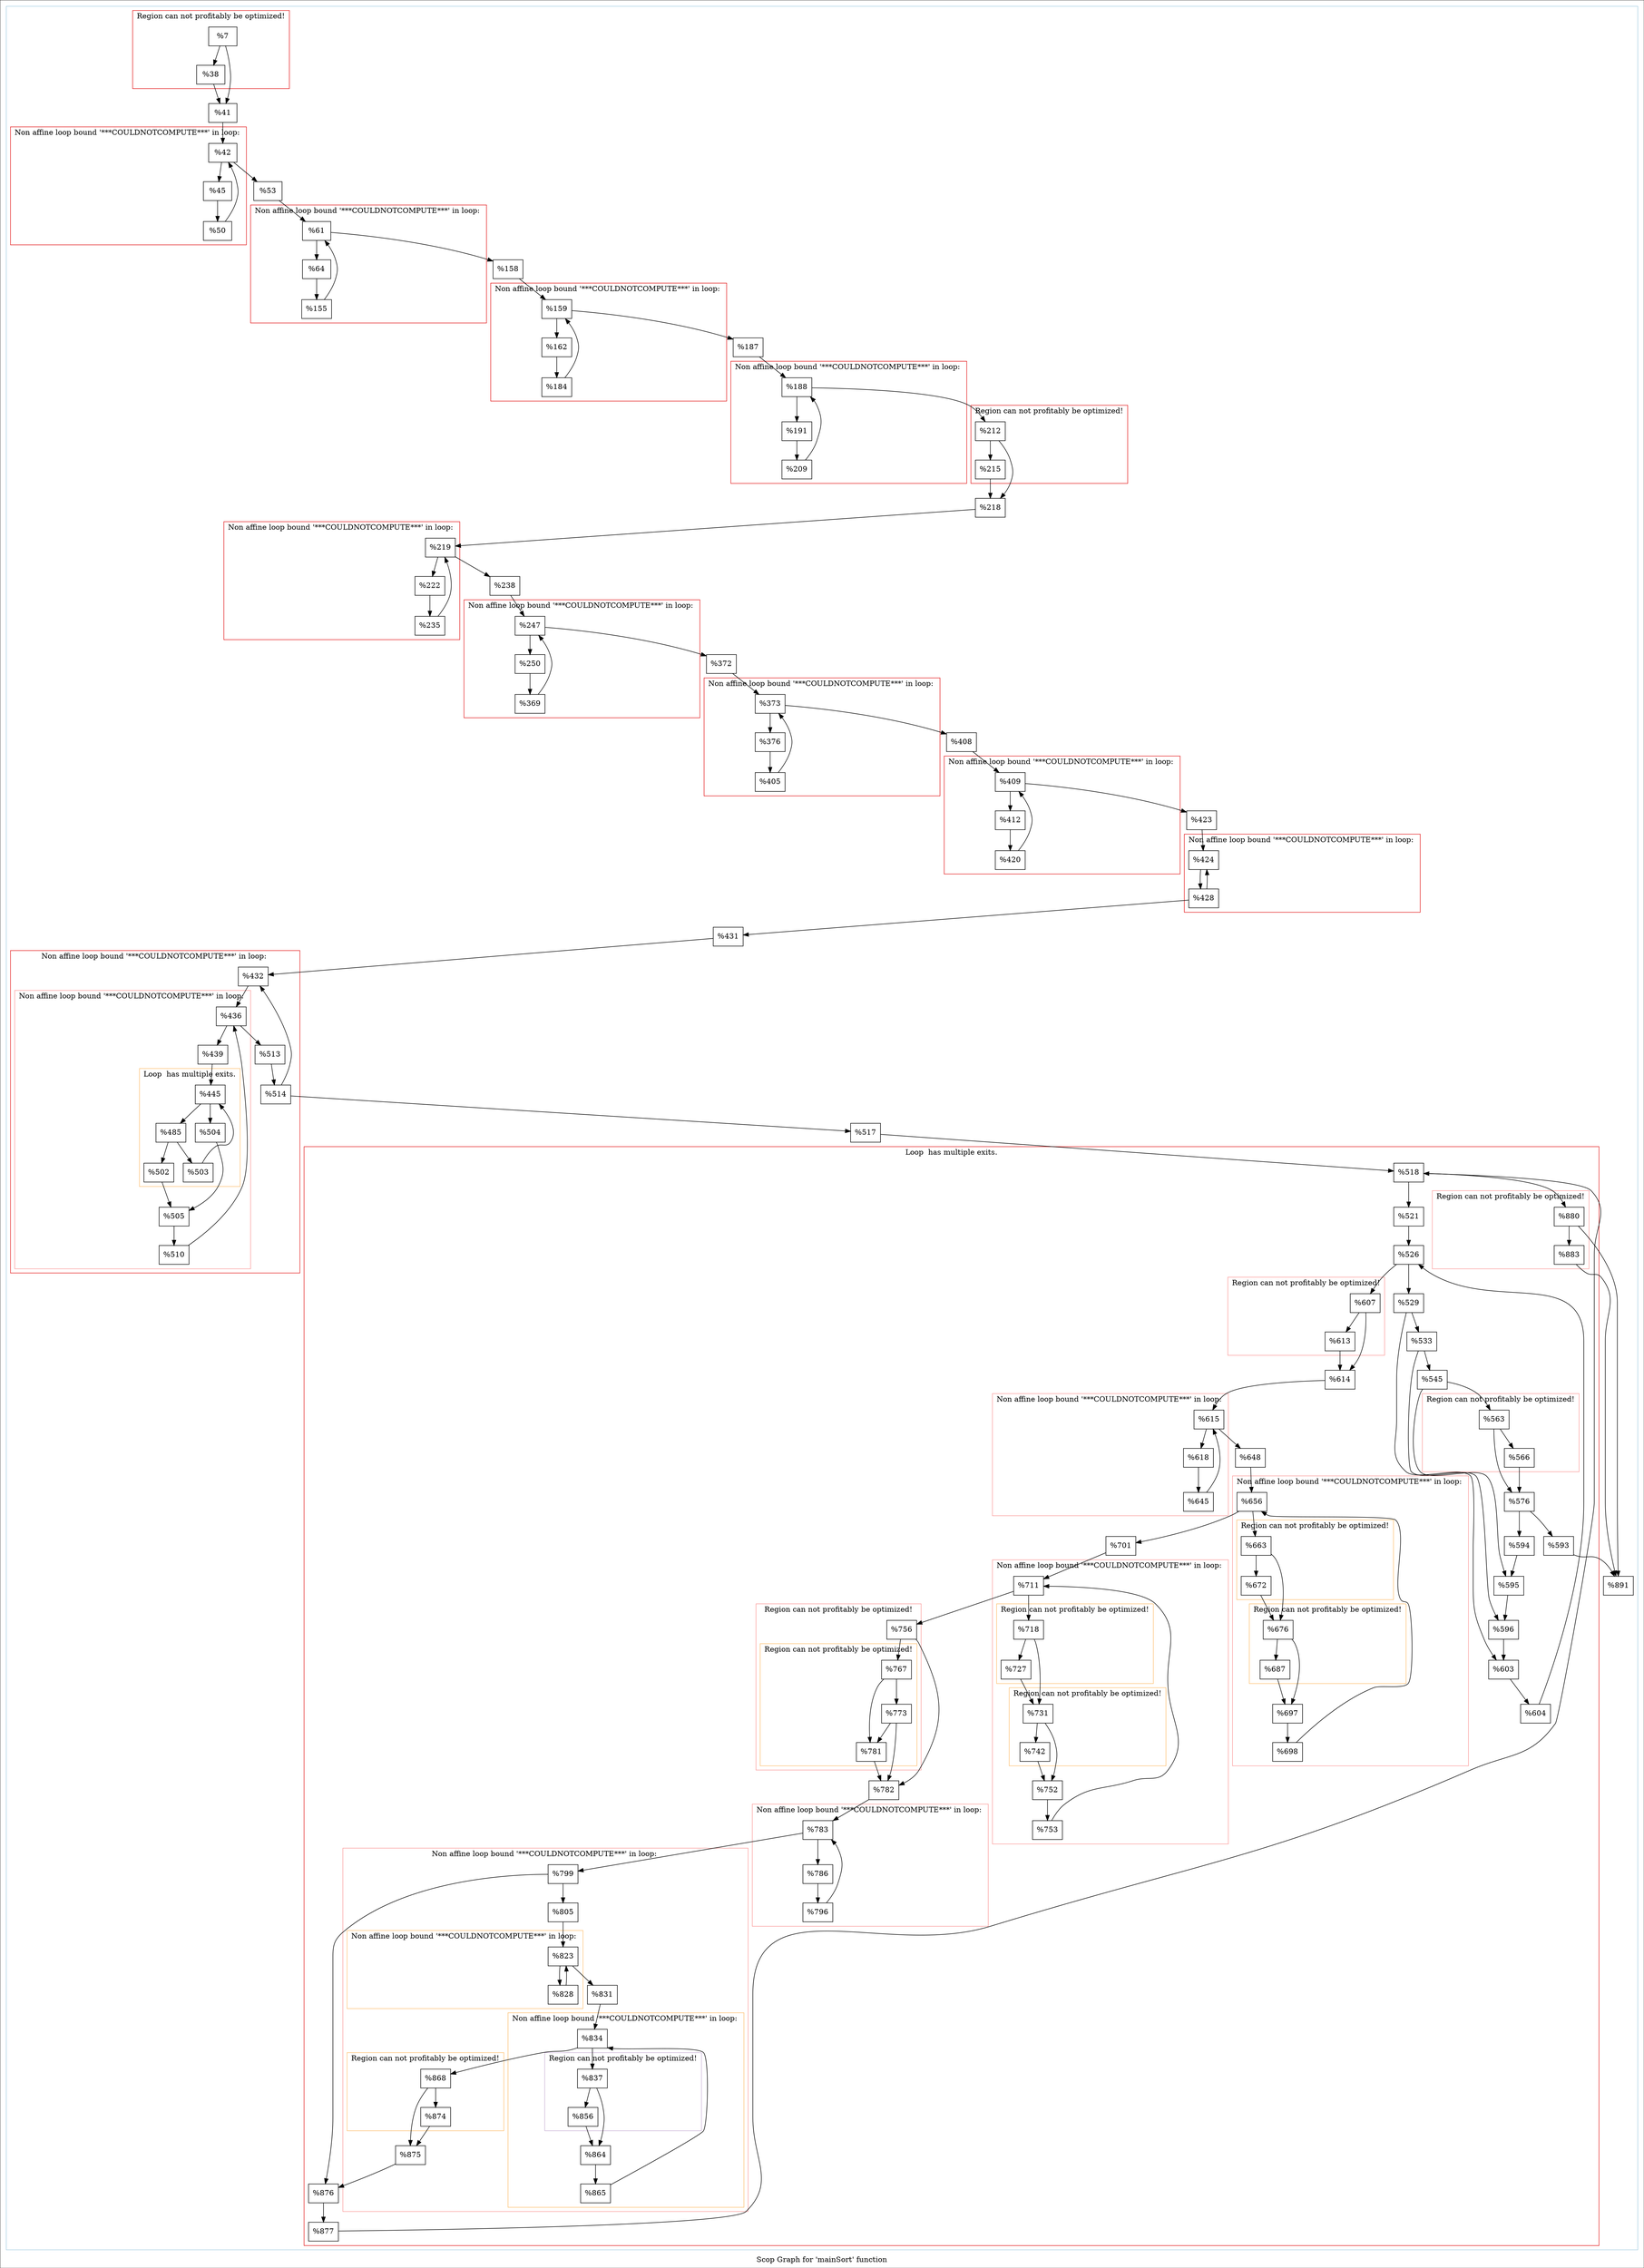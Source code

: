 digraph "Scop Graph for 'mainSort' function" {
	label="Scop Graph for 'mainSort' function";

	Node0x1845fc0 [shape=record,label="{%7}"];
	Node0x1845fc0 -> Node0x1900960;
	Node0x1845fc0 -> Node0x18356d0;
	Node0x1900960 [shape=record,label="{%38}"];
	Node0x1900960 -> Node0x18356d0;
	Node0x18356d0 [shape=record,label="{%41}"];
	Node0x18356d0 -> Node0x18d71b0;
	Node0x18d71b0 [shape=record,label="{%42}"];
	Node0x18d71b0 -> Node0x178efb0;
	Node0x18d71b0 -> Node0x18d1460;
	Node0x178efb0 [shape=record,label="{%45}"];
	Node0x178efb0 -> Node0x183dcd0;
	Node0x183dcd0 [shape=record,label="{%50}"];
	Node0x183dcd0 -> Node0x18d71b0[constraint=false];
	Node0x18d1460 [shape=record,label="{%53}"];
	Node0x18d1460 -> Node0x169c760;
	Node0x169c760 [shape=record,label="{%61}"];
	Node0x169c760 -> Node0x16967d0;
	Node0x169c760 -> Node0x182e140;
	Node0x16967d0 [shape=record,label="{%64}"];
	Node0x16967d0 -> Node0x18d71d0;
	Node0x18d71d0 [shape=record,label="{%155}"];
	Node0x18d71d0 -> Node0x169c760[constraint=false];
	Node0x182e140 [shape=record,label="{%158}"];
	Node0x182e140 -> Node0x1683000;
	Node0x1683000 [shape=record,label="{%159}"];
	Node0x1683000 -> Node0x1683020;
	Node0x1683000 -> Node0x17dfb60;
	Node0x1683020 [shape=record,label="{%162}"];
	Node0x1683020 -> Node0x17dfb80;
	Node0x17dfb80 [shape=record,label="{%184}"];
	Node0x17dfb80 -> Node0x1683000[constraint=false];
	Node0x17dfb60 [shape=record,label="{%187}"];
	Node0x17dfb60 -> Node0x183c8c0;
	Node0x183c8c0 [shape=record,label="{%188}"];
	Node0x183c8c0 -> Node0x183c8e0;
	Node0x183c8c0 -> Node0x18ed390;
	Node0x183c8e0 [shape=record,label="{%191}"];
	Node0x183c8e0 -> Node0x18ed3b0;
	Node0x18ed3b0 [shape=record,label="{%209}"];
	Node0x18ed3b0 -> Node0x183c8c0[constraint=false];
	Node0x18ed390 [shape=record,label="{%212}"];
	Node0x18ed390 -> Node0x189d9f0;
	Node0x18ed390 -> Node0x189da10;
	Node0x189d9f0 [shape=record,label="{%215}"];
	Node0x189d9f0 -> Node0x189da10;
	Node0x189da10 [shape=record,label="{%218}"];
	Node0x189da10 -> Node0x18bfa10;
	Node0x18bfa10 [shape=record,label="{%219}"];
	Node0x18bfa10 -> Node0x18bfa30;
	Node0x18bfa10 -> Node0x178fad0;
	Node0x18bfa30 [shape=record,label="{%222}"];
	Node0x18bfa30 -> Node0x178faf0;
	Node0x178faf0 [shape=record,label="{%235}"];
	Node0x178faf0 -> Node0x18bfa10[constraint=false];
	Node0x178fad0 [shape=record,label="{%238}"];
	Node0x178fad0 -> Node0x178a620;
	Node0x178a620 [shape=record,label="{%247}"];
	Node0x178a620 -> Node0x178a640;
	Node0x178a620 -> Node0x18577d0;
	Node0x178a640 [shape=record,label="{%250}"];
	Node0x178a640 -> Node0x18577f0;
	Node0x18577f0 [shape=record,label="{%369}"];
	Node0x18577f0 -> Node0x178a620[constraint=false];
	Node0x18577d0 [shape=record,label="{%372}"];
	Node0x18577d0 -> Node0x18179b0;
	Node0x18179b0 [shape=record,label="{%373}"];
	Node0x18179b0 -> Node0x18179d0;
	Node0x18179b0 -> Node0x183f110;
	Node0x18179d0 [shape=record,label="{%376}"];
	Node0x18179d0 -> Node0x183f130;
	Node0x183f130 [shape=record,label="{%405}"];
	Node0x183f130 -> Node0x18179b0[constraint=false];
	Node0x183f110 [shape=record,label="{%408}"];
	Node0x183f110 -> Node0x1891060;
	Node0x1891060 [shape=record,label="{%409}"];
	Node0x1891060 -> Node0x1891080;
	Node0x1891060 -> Node0x18cf6c0;
	Node0x1891080 [shape=record,label="{%412}"];
	Node0x1891080 -> Node0x18cf6e0;
	Node0x18cf6e0 [shape=record,label="{%420}"];
	Node0x18cf6e0 -> Node0x1891060[constraint=false];
	Node0x18cf6c0 [shape=record,label="{%423}"];
	Node0x18cf6c0 -> Node0x1693c30;
	Node0x1693c30 [shape=record,label="{%424}"];
	Node0x1693c30 -> Node0x1693c50;
	Node0x1693c50 [shape=record,label="{%428}"];
	Node0x1693c50 -> Node0x1693c30[constraint=false];
	Node0x1693c50 -> Node0x18bec30;
	Node0x18bec30 [shape=record,label="{%431}"];
	Node0x18bec30 -> Node0x18bec50;
	Node0x18bec50 [shape=record,label="{%432}"];
	Node0x18bec50 -> Node0x1866fd0;
	Node0x1866fd0 [shape=record,label="{%436}"];
	Node0x1866fd0 -> Node0x1866ff0;
	Node0x1866fd0 -> Node0x18dcba0;
	Node0x1866ff0 [shape=record,label="{%439}"];
	Node0x1866ff0 -> Node0x18dcbc0;
	Node0x18dcbc0 [shape=record,label="{%445}"];
	Node0x18dcbc0 -> Node0x1863000;
	Node0x18dcbc0 -> Node0x1863020;
	Node0x1863000 [shape=record,label="{%485}"];
	Node0x1863000 -> Node0x1600000;
	Node0x1863000 -> Node0x1600020;
	Node0x1600000 [shape=record,label="{%502}"];
	Node0x1600000 -> Node0x185d7f0;
	Node0x185d7f0 [shape=record,label="{%505}"];
	Node0x185d7f0 -> Node0x185d810;
	Node0x185d810 [shape=record,label="{%510}"];
	Node0x185d810 -> Node0x1866fd0[constraint=false];
	Node0x1600020 [shape=record,label="{%503}"];
	Node0x1600020 -> Node0x18dcbc0[constraint=false];
	Node0x1863020 [shape=record,label="{%504}"];
	Node0x1863020 -> Node0x185d7f0;
	Node0x18dcba0 [shape=record,label="{%513}"];
	Node0x18dcba0 -> Node0x18665a0;
	Node0x18665a0 [shape=record,label="{%514}"];
	Node0x18665a0 -> Node0x18bec50[constraint=false];
	Node0x18665a0 -> Node0x186ba80;
	Node0x186ba80 [shape=record,label="{%517}"];
	Node0x186ba80 -> Node0x186baa0;
	Node0x186baa0 [shape=record,label="{%518}"];
	Node0x186baa0 -> Node0x17bb800;
	Node0x186baa0 -> Node0x17bb820;
	Node0x17bb800 [shape=record,label="{%521}"];
	Node0x17bb800 -> Node0x1844bc0;
	Node0x1844bc0 [shape=record,label="{%526}"];
	Node0x1844bc0 -> Node0x1844be0;
	Node0x1844bc0 -> Node0x185c2c0;
	Node0x1844be0 [shape=record,label="{%529}"];
	Node0x1844be0 -> Node0x185c2e0;
	Node0x1844be0 -> Node0x1868be0;
	Node0x185c2e0 [shape=record,label="{%533}"];
	Node0x185c2e0 -> Node0x1868c00;
	Node0x185c2e0 -> Node0x1699bc0;
	Node0x1868c00 [shape=record,label="{%596}"];
	Node0x1868c00 -> Node0x1868be0;
	Node0x1868be0 [shape=record,label="{%603}"];
	Node0x1868be0 -> Node0x1699be0;
	Node0x1699be0 [shape=record,label="{%604}"];
	Node0x1699be0 -> Node0x1844bc0;
	Node0x1699bc0 [shape=record,label="{%545}"];
	Node0x1699bc0 -> Node0x16157c0;
	Node0x1699bc0 -> Node0x16157e0;
	Node0x16157c0 [shape=record,label="{%563}"];
	Node0x16157c0 -> Node0x18f1ac0;
	Node0x16157c0 -> Node0x18f1ae0;
	Node0x18f1ac0 [shape=record,label="{%566}"];
	Node0x18f1ac0 -> Node0x18f1ae0;
	Node0x18f1ae0 [shape=record,label="{%576}"];
	Node0x18f1ae0 -> Node0x16b3fd0;
	Node0x18f1ae0 -> Node0x16b3ff0;
	Node0x16b3fd0 [shape=record,label="{%593}"];
	Node0x16b3fd0 -> Node0x18e4ef0;
	Node0x18e4ef0 [shape=record,label="{%891}"];
	Node0x16b3ff0 [shape=record,label="{%594}"];
	Node0x16b3ff0 -> Node0x16157e0;
	Node0x16157e0 [shape=record,label="{%595}"];
	Node0x16157e0 -> Node0x1868c00;
	Node0x185c2c0 [shape=record,label="{%607}"];
	Node0x185c2c0 -> Node0x18e4f10;
	Node0x185c2c0 -> Node0x18fa880;
	Node0x18e4f10 [shape=record,label="{%613}"];
	Node0x18e4f10 -> Node0x18fa880;
	Node0x18fa880 [shape=record,label="{%614}"];
	Node0x18fa880 -> Node0x18fa8a0;
	Node0x18fa8a0 [shape=record,label="{%615}"];
	Node0x18fa8a0 -> Node0x1849c60;
	Node0x18fa8a0 -> Node0x1849c80;
	Node0x1849c60 [shape=record,label="{%618}"];
	Node0x1849c60 -> Node0x1820e70;
	Node0x1820e70 [shape=record,label="{%645}"];
	Node0x1820e70 -> Node0x18fa8a0[constraint=false];
	Node0x1849c80 [shape=record,label="{%648}"];
	Node0x1849c80 -> Node0x18ecb70;
	Node0x18ecb70 [shape=record,label="{%656}"];
	Node0x18ecb70 -> Node0x18ecb90;
	Node0x18ecb70 -> Node0x18f0e80;
	Node0x18ecb90 [shape=record,label="{%663}"];
	Node0x18ecb90 -> Node0x18f0ea0;
	Node0x18ecb90 -> Node0x17e59c0;
	Node0x18f0ea0 [shape=record,label="{%672}"];
	Node0x18f0ea0 -> Node0x17e59c0;
	Node0x17e59c0 [shape=record,label="{%676}"];
	Node0x17e59c0 -> Node0x17e59e0;
	Node0x17e59c0 -> Node0x18d0a90;
	Node0x17e59e0 [shape=record,label="{%697}"];
	Node0x17e59e0 -> Node0x18d0ab0;
	Node0x18d0ab0 [shape=record,label="{%698}"];
	Node0x18d0ab0 -> Node0x18ecb70[constraint=false];
	Node0x18d0a90 [shape=record,label="{%687}"];
	Node0x18d0a90 -> Node0x17e59e0;
	Node0x18f0e80 [shape=record,label="{%701}"];
	Node0x18f0e80 -> Node0x18f8a80;
	Node0x18f8a80 [shape=record,label="{%711}"];
	Node0x18f8a80 -> Node0x18f8aa0;
	Node0x18f8a80 -> Node0x17ee650;
	Node0x18f8aa0 [shape=record,label="{%718}"];
	Node0x18f8aa0 -> Node0x17ee670;
	Node0x18f8aa0 -> Node0x18fe6f0;
	Node0x17ee670 [shape=record,label="{%727}"];
	Node0x17ee670 -> Node0x18fe6f0;
	Node0x18fe6f0 [shape=record,label="{%731}"];
	Node0x18fe6f0 -> Node0x18fe710;
	Node0x18fe6f0 -> Node0x1939920;
	Node0x18fe710 [shape=record,label="{%752}"];
	Node0x18fe710 -> Node0x1939940;
	Node0x1939940 [shape=record,label="{%753}"];
	Node0x1939940 -> Node0x18f8a80[constraint=false];
	Node0x1939920 [shape=record,label="{%742}"];
	Node0x1939920 -> Node0x18fe710;
	Node0x17ee650 [shape=record,label="{%756}"];
	Node0x17ee650 -> Node0x168ff60;
	Node0x17ee650 -> Node0x168ff80;
	Node0x168ff60 [shape=record,label="{%782}"];
	Node0x168ff60 -> Node0x18495d0;
	Node0x18495d0 [shape=record,label="{%783}"];
	Node0x18495d0 -> Node0x18495f0;
	Node0x18495d0 -> Node0x1858370;
	Node0x18495f0 [shape=record,label="{%786}"];
	Node0x18495f0 -> Node0x1858390;
	Node0x1858390 [shape=record,label="{%796}"];
	Node0x1858390 -> Node0x18495d0[constraint=false];
	Node0x1858370 [shape=record,label="{%799}"];
	Node0x1858370 -> Node0x1661fd0;
	Node0x1858370 -> Node0x1661ff0;
	Node0x1661fd0 [shape=record,label="{%805}"];
	Node0x1661fd0 -> Node0x1855b20;
	Node0x1855b20 [shape=record,label="{%823}"];
	Node0x1855b20 -> Node0x1855b40;
	Node0x1855b20 -> Node0x1855960;
	Node0x1855b40 [shape=record,label="{%828}"];
	Node0x1855b40 -> Node0x1855b20[constraint=false];
	Node0x1855960 [shape=record,label="{%831}"];
	Node0x1855960 -> Node0x17884d0;
	Node0x17884d0 [shape=record,label="{%834}"];
	Node0x17884d0 -> Node0x17884f0;
	Node0x17884d0 -> Node0x185ed30;
	Node0x17884f0 [shape=record,label="{%837}"];
	Node0x17884f0 -> Node0x185ed50;
	Node0x17884f0 -> Node0x1943be0;
	Node0x185ed50 [shape=record,label="{%856}"];
	Node0x185ed50 -> Node0x1943be0;
	Node0x1943be0 [shape=record,label="{%864}"];
	Node0x1943be0 -> Node0x1943c40;
	Node0x1943c40 [shape=record,label="{%865}"];
	Node0x1943c40 -> Node0x17884d0[constraint=false];
	Node0x185ed30 [shape=record,label="{%868}"];
	Node0x185ed30 -> Node0x1943ca0;
	Node0x185ed30 -> Node0x1943d00;
	Node0x1943ca0 [shape=record,label="{%875}"];
	Node0x1943ca0 -> Node0x1661ff0;
	Node0x1661ff0 [shape=record,label="{%876}"];
	Node0x1661ff0 -> Node0x1943d20;
	Node0x1943d20 [shape=record,label="{%877}"];
	Node0x1943d20 -> Node0x186baa0[constraint=false];
	Node0x1943d00 [shape=record,label="{%874}"];
	Node0x1943d00 -> Node0x1943ca0;
	Node0x168ff80 [shape=record,label="{%767}"];
	Node0x168ff80 -> Node0x1933ad0;
	Node0x168ff80 -> Node0x1933b30;
	Node0x1933ad0 [shape=record,label="{%773}"];
	Node0x1933ad0 -> Node0x168ff60;
	Node0x1933ad0 -> Node0x1933b30;
	Node0x1933b30 [shape=record,label="{%781}"];
	Node0x1933b30 -> Node0x168ff60;
	Node0x17bb820 [shape=record,label="{%880}"];
	Node0x17bb820 -> Node0x1933b90;
	Node0x17bb820 -> Node0x18e4ef0;
	Node0x1933b90 [shape=record,label="{%883}"];
	Node0x1933b90 -> Node0x18e4ef0;
	colorscheme = "paired12"
        subgraph cluster_0x1926fd0 {
          label = "";
          style = solid;
          color = 1
          subgraph cluster_0x1933540 {
            label = "Region can not profitably be optimized!";
            style = solid;
            color = 6
            Node0x1845fc0;
            Node0x1900960;
          }
          subgraph cluster_0x19334c0 {
            label = "Non affine loop bound '***COULDNOTCOMPUTE***' in loop: ";
            style = solid;
            color = 6
            Node0x18d71b0;
            Node0x178efb0;
            Node0x183dcd0;
          }
          subgraph cluster_0x1933440 {
            label = "Non affine loop bound '***COULDNOTCOMPUTE***' in loop: ";
            style = solid;
            color = 6
            Node0x169c760;
            Node0x16967d0;
            Node0x18d71d0;
          }
          subgraph cluster_0x1928260 {
            label = "Non affine loop bound '***COULDNOTCOMPUTE***' in loop: ";
            style = solid;
            color = 6
            Node0x1683000;
            Node0x1683020;
            Node0x17dfb80;
          }
          subgraph cluster_0x19281e0 {
            label = "Non affine loop bound '***COULDNOTCOMPUTE***' in loop: ";
            style = solid;
            color = 6
            Node0x183c8c0;
            Node0x183c8e0;
            Node0x18ed3b0;
          }
          subgraph cluster_0x1928160 {
            label = "Region can not profitably be optimized!";
            style = solid;
            color = 6
            Node0x18ed390;
            Node0x189d9f0;
          }
          subgraph cluster_0x19280e0 {
            label = "Non affine loop bound '***COULDNOTCOMPUTE***' in loop: ";
            style = solid;
            color = 6
            Node0x18bfa10;
            Node0x18bfa30;
            Node0x178faf0;
          }
          subgraph cluster_0x1928060 {
            label = "Non affine loop bound '***COULDNOTCOMPUTE***' in loop: ";
            style = solid;
            color = 6
            Node0x178a620;
            Node0x178a640;
            Node0x18577f0;
          }
          subgraph cluster_0x1927fe0 {
            label = "Non affine loop bound '***COULDNOTCOMPUTE***' in loop: ";
            style = solid;
            color = 6
            Node0x18179b0;
            Node0x18179d0;
            Node0x183f130;
          }
          subgraph cluster_0x1927f60 {
            label = "Non affine loop bound '***COULDNOTCOMPUTE***' in loop: ";
            style = solid;
            color = 6
            Node0x1891060;
            Node0x1891080;
            Node0x18cf6e0;
          }
          subgraph cluster_0x1927ee0 {
            label = "Non affine loop bound '***COULDNOTCOMPUTE***' in loop: ";
            style = solid;
            color = 6
            Node0x1693c30;
            Node0x1693c50;
          }
          subgraph cluster_0x1927e60 {
            label = "Non affine loop bound '***COULDNOTCOMPUTE***' in loop: ";
            style = solid;
            color = 6
            subgraph cluster_0x1927de0 {
              label = "Non affine loop bound '***COULDNOTCOMPUTE***' in loop: ";
              style = solid;
              color = 5
              subgraph cluster_0x1927050 {
                label = "Loop  has multiple exits.";
                style = solid;
                color = 7
                Node0x18dcbc0;
                Node0x1863000;
                Node0x1600000;
                Node0x1600020;
                Node0x1863020;
              }
              Node0x1866fd0;
              Node0x1866ff0;
              Node0x185d7f0;
              Node0x185d810;
            }
            Node0x18bec50;
            Node0x18dcba0;
            Node0x18665a0;
          }
          subgraph cluster_0x1927d60 {
            label = "Loop  has multiple exits.";
            style = solid;
            color = 6
            subgraph cluster_0x19270d0 {
              label = "Region can not profitably be optimized!";
              style = solid;
              color = 5
              Node0x16157c0;
              Node0x18f1ac0;
            }
            subgraph cluster_0x1927c60 {
              label = "Region can not profitably be optimized!";
              style = solid;
              color = 5
              Node0x185c2c0;
              Node0x18e4f10;
            }
            subgraph cluster_0x1927be0 {
              label = "Non affine loop bound '***COULDNOTCOMPUTE***' in loop: ";
              style = solid;
              color = 5
              Node0x18fa8a0;
              Node0x1849c60;
              Node0x1820e70;
            }
            subgraph cluster_0x1927b60 {
              label = "Non affine loop bound '***COULDNOTCOMPUTE***' in loop: ";
              style = solid;
              color = 5
              subgraph cluster_0x19271d0 {
                label = "Region can not profitably be optimized!";
                style = solid;
                color = 7
                Node0x18ecb90;
                Node0x18f0ea0;
              }
              subgraph cluster_0x1927150 {
                label = "Region can not profitably be optimized!";
                style = solid;
                color = 7
                Node0x17e59c0;
                Node0x18d0a90;
              }
              Node0x18ecb70;
              Node0x17e59e0;
              Node0x18d0ab0;
            }
            subgraph cluster_0x155e550 {
              label = "Non affine loop bound '***COULDNOTCOMPUTE***' in loop: ";
              style = solid;
              color = 5
              subgraph cluster_0x19272d0 {
                label = "Region can not profitably be optimized!";
                style = solid;
                color = 7
                Node0x18f8aa0;
                Node0x17ee670;
              }
              subgraph cluster_0x1927250 {
                label = "Region can not profitably be optimized!";
                style = solid;
                color = 7
                Node0x18fe6f0;
                Node0x1939920;
              }
              Node0x18f8a80;
              Node0x18fe710;
              Node0x1939940;
            }
            subgraph cluster_0x155e4d0 {
              label = "Region can not profitably be optimized!";
              style = solid;
              color = 5
              subgraph cluster_0x155e450 {
                label = "Region can not profitably be optimized!";
                style = solid;
                color = 7
                Node0x168ff80;
                Node0x1933ad0;
                Node0x1933b30;
              }
              Node0x17ee650;
            }
            subgraph cluster_0x155e3d0 {
              label = "Non affine loop bound '***COULDNOTCOMPUTE***' in loop: ";
              style = solid;
              color = 5
              Node0x18495d0;
              Node0x18495f0;
              Node0x1858390;
            }
            subgraph cluster_0x155e350 {
              label = "Non affine loop bound '***COULDNOTCOMPUTE***' in loop: ";
              style = solid;
              color = 5
              subgraph cluster_0x155e2d0 {
                label = "Non affine loop bound '***COULDNOTCOMPUTE***' in loop: ";
                style = solid;
                color = 7
                Node0x1855b20;
                Node0x1855b40;
              }
              subgraph cluster_0x155e250 {
                label = "Non affine loop bound '***COULDNOTCOMPUTE***' in loop: ";
                style = solid;
                color = 7
                subgraph cluster_0x155e150 {
                  label = "Region can not profitably be optimized!";
                  style = solid;
                  color = 9
                  Node0x17884f0;
                  Node0x185ed50;
                }
                Node0x17884d0;
                Node0x1943be0;
                Node0x1943c40;
              }
              subgraph cluster_0x155e1d0 {
                label = "Region can not profitably be optimized!";
                style = solid;
                color = 7
                Node0x185ed30;
                Node0x1943d00;
              }
              Node0x1858370;
              Node0x1661fd0;
              Node0x1855960;
              Node0x1943ca0;
            }
            subgraph cluster_0x1927ce0 {
              label = "Region can not profitably be optimized!";
              style = solid;
              color = 5
              Node0x17bb820;
              Node0x1933b90;
            }
            Node0x186baa0;
            Node0x17bb800;
            Node0x1844bc0;
            Node0x1844be0;
            Node0x185c2e0;
            Node0x1868c00;
            Node0x1868be0;
            Node0x1699be0;
            Node0x1699bc0;
            Node0x18f1ae0;
            Node0x16b3fd0;
            Node0x16b3ff0;
            Node0x16157e0;
            Node0x18fa880;
            Node0x1849c80;
            Node0x18f0e80;
            Node0x168ff60;
            Node0x1661ff0;
            Node0x1943d20;
          }
          Node0x18356d0;
          Node0x18d1460;
          Node0x182e140;
          Node0x17dfb60;
          Node0x189da10;
          Node0x178fad0;
          Node0x18577d0;
          Node0x183f110;
          Node0x18cf6c0;
          Node0x18bec30;
          Node0x186ba80;
          Node0x18e4ef0;
        }
}

